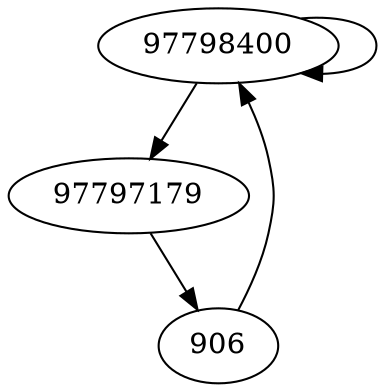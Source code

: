 digraph  {
97798400;
906;
97797179;
97798400 -> 97797179;
97798400 -> 97798400;
906 -> 97798400;
97797179 -> 906;
}
